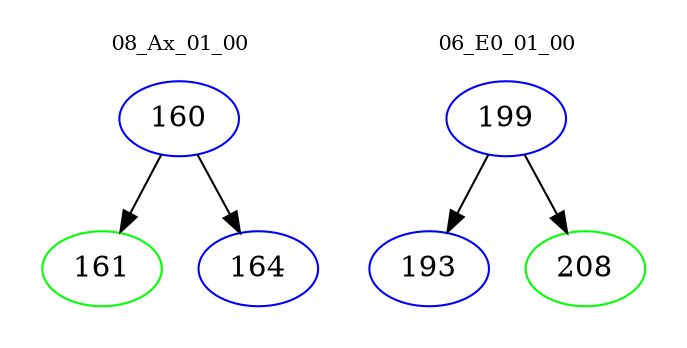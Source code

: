 digraph{
subgraph cluster_0 {
color = white
label = "08_Ax_01_00";
fontsize=10;
T0_160 [label="160", color="blue"]
T0_160 -> T0_161 [color="black"]
T0_161 [label="161", color="green"]
T0_160 -> T0_164 [color="black"]
T0_164 [label="164", color="blue"]
}
subgraph cluster_1 {
color = white
label = "06_E0_01_00";
fontsize=10;
T1_199 [label="199", color="blue"]
T1_199 -> T1_193 [color="black"]
T1_193 [label="193", color="blue"]
T1_199 -> T1_208 [color="black"]
T1_208 [label="208", color="green"]
}
}
